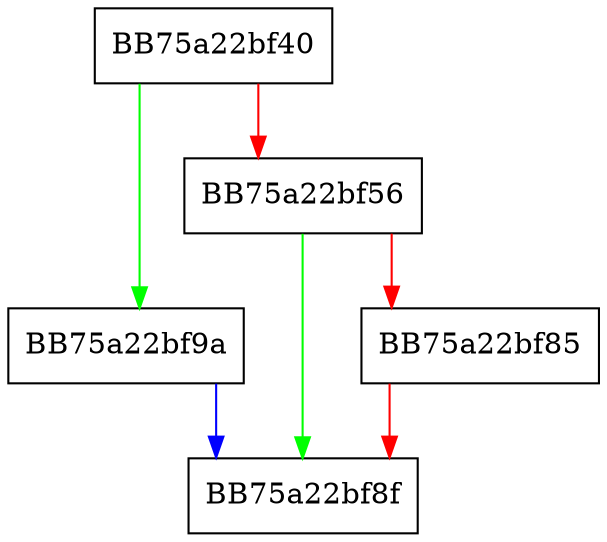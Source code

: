 digraph UpdateIsOverwriteExcludedByPath {
  node [shape="box"];
  graph [splines=ortho];
  BB75a22bf40 -> BB75a22bf9a [color="green"];
  BB75a22bf40 -> BB75a22bf56 [color="red"];
  BB75a22bf56 -> BB75a22bf8f [color="green"];
  BB75a22bf56 -> BB75a22bf85 [color="red"];
  BB75a22bf85 -> BB75a22bf8f [color="red"];
  BB75a22bf9a -> BB75a22bf8f [color="blue"];
}
